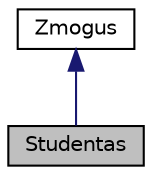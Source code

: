 digraph "Studentas"
{
 // LATEX_PDF_SIZE
  edge [fontname="Helvetica",fontsize="10",labelfontname="Helvetica",labelfontsize="10"];
  node [fontname="Helvetica",fontsize="10",shape=record];
  Node1 [label="Studentas",height=0.2,width=0.4,color="black", fillcolor="grey75", style="filled", fontcolor="black",tooltip="Pagrindinė šios programos klasė, studentų klasė"];
  Node2 -> Node1 [dir="back",color="midnightblue",fontsize="10",style="solid"];
  Node2 [label="Zmogus",height=0.2,width=0.4,color="black", fillcolor="white", style="filled",URL="$classZmogus.html",tooltip="Abstrakti klasė, skirta galimam praplėtimui ateityje."];
}
